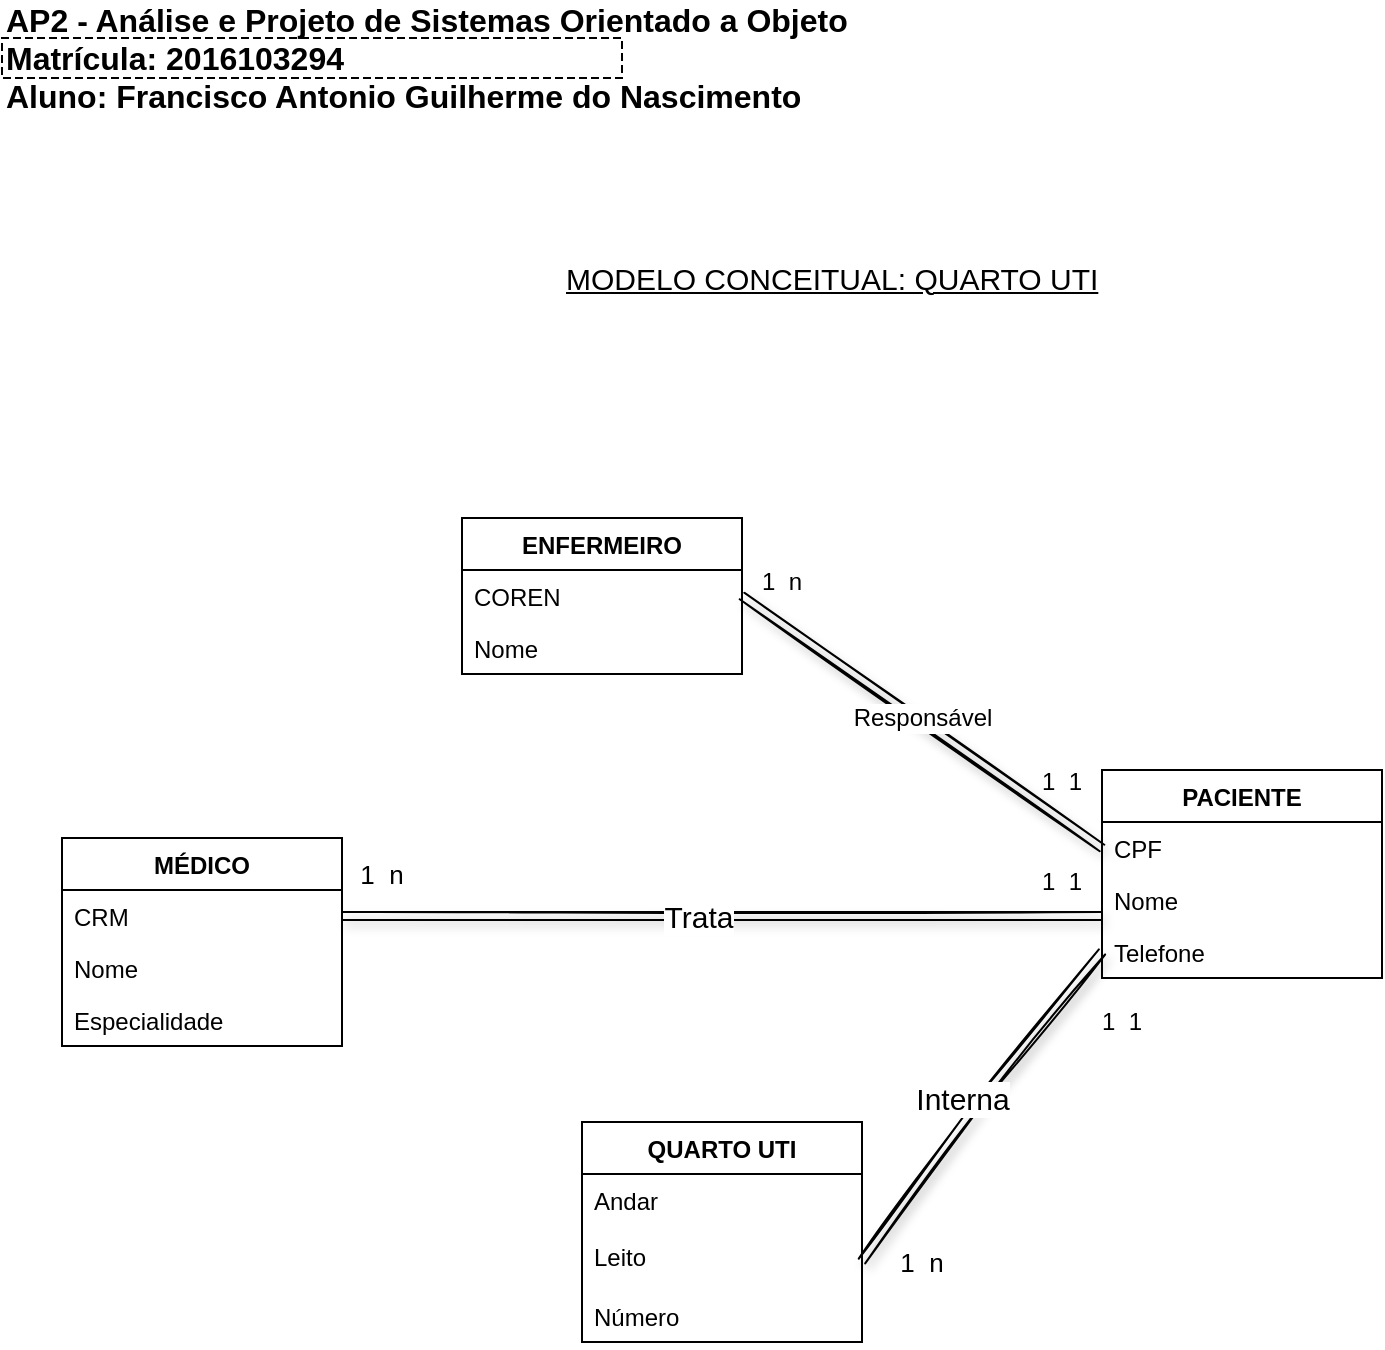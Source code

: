 <mxfile version="13.10.6" type="github" pages="7">
  <diagram id="AiVFg1ysWfB2jF8u1klc" name="Page-1">
    <mxGraphModel dx="868" dy="450" grid="1" gridSize="10" guides="1" tooltips="1" connect="1" arrows="1" fold="1" page="1" pageScale="1" pageWidth="827" pageHeight="1169" math="0" shadow="0">
      <root>
        <mxCell id="0" />
        <mxCell id="1" parent="0" />
        <mxCell id="MxUPo3ukdLpDliOIxOij-1" value="ENFERMEIRO" style="swimlane;fontStyle=1;childLayout=stackLayout;horizontal=1;startSize=26;fillColor=none;horizontalStack=0;resizeParent=1;resizeParentMax=0;resizeLast=0;collapsible=1;marginBottom=0;" parent="1" vertex="1">
          <mxGeometry x="250" y="280" width="140" height="78" as="geometry" />
        </mxCell>
        <mxCell id="MxUPo3ukdLpDliOIxOij-2" value="COREN" style="text;strokeColor=none;fillColor=none;align=left;verticalAlign=top;spacingLeft=4;spacingRight=4;overflow=hidden;rotatable=0;points=[[0,0.5],[1,0.5]];portConstraint=eastwest;" parent="MxUPo3ukdLpDliOIxOij-1" vertex="1">
          <mxGeometry y="26" width="140" height="26" as="geometry" />
        </mxCell>
        <mxCell id="MxUPo3ukdLpDliOIxOij-3" value="Nome" style="text;strokeColor=none;fillColor=none;align=left;verticalAlign=top;spacingLeft=4;spacingRight=4;overflow=hidden;rotatable=0;points=[[0,0.5],[1,0.5]];portConstraint=eastwest;" parent="MxUPo3ukdLpDliOIxOij-1" vertex="1">
          <mxGeometry y="52" width="140" height="26" as="geometry" />
        </mxCell>
        <mxCell id="MxUPo3ukdLpDliOIxOij-5" value="MÉDICO" style="swimlane;fontStyle=1;childLayout=stackLayout;horizontal=1;startSize=26;horizontalStack=0;resizeParent=1;resizeParentMax=0;resizeLast=0;collapsible=1;marginBottom=0;" parent="1" vertex="1">
          <mxGeometry x="50" y="440" width="140" height="104" as="geometry" />
        </mxCell>
        <mxCell id="MxUPo3ukdLpDliOIxOij-6" value="CRM" style="text;strokeColor=none;fillColor=none;align=left;verticalAlign=top;spacingLeft=4;spacingRight=4;overflow=hidden;rotatable=0;points=[[0,0.5],[1,0.5]];portConstraint=eastwest;" parent="MxUPo3ukdLpDliOIxOij-5" vertex="1">
          <mxGeometry y="26" width="140" height="26" as="geometry" />
        </mxCell>
        <mxCell id="MxUPo3ukdLpDliOIxOij-7" value="Nome" style="text;strokeColor=none;fillColor=none;align=left;verticalAlign=top;spacingLeft=4;spacingRight=4;overflow=hidden;rotatable=0;points=[[0,0.5],[1,0.5]];portConstraint=eastwest;" parent="MxUPo3ukdLpDliOIxOij-5" vertex="1">
          <mxGeometry y="52" width="140" height="26" as="geometry" />
        </mxCell>
        <mxCell id="MxUPo3ukdLpDliOIxOij-8" value="Especialidade" style="text;strokeColor=none;fillColor=none;align=left;verticalAlign=top;spacingLeft=4;spacingRight=4;overflow=hidden;rotatable=0;points=[[0,0.5],[1,0.5]];portConstraint=eastwest;" parent="MxUPo3ukdLpDliOIxOij-5" vertex="1">
          <mxGeometry y="78" width="140" height="26" as="geometry" />
        </mxCell>
        <mxCell id="MxUPo3ukdLpDliOIxOij-9" value="PACIENTE" style="swimlane;fontStyle=1;childLayout=stackLayout;horizontal=1;startSize=26;horizontalStack=0;resizeParent=1;resizeParentMax=0;resizeLast=0;collapsible=1;marginBottom=0;" parent="1" vertex="1">
          <mxGeometry x="570" y="406" width="140" height="104" as="geometry" />
        </mxCell>
        <mxCell id="MxUPo3ukdLpDliOIxOij-10" value="CPF" style="text;strokeColor=none;fillColor=none;align=left;verticalAlign=top;spacingLeft=4;spacingRight=4;overflow=hidden;rotatable=0;points=[[0,0.5],[1,0.5]];portConstraint=eastwest;" parent="MxUPo3ukdLpDliOIxOij-9" vertex="1">
          <mxGeometry y="26" width="140" height="26" as="geometry" />
        </mxCell>
        <mxCell id="MxUPo3ukdLpDliOIxOij-11" value="Nome" style="text;strokeColor=none;fillColor=none;align=left;verticalAlign=top;spacingLeft=4;spacingRight=4;overflow=hidden;rotatable=0;points=[[0,0.5],[1,0.5]];portConstraint=eastwest;" parent="MxUPo3ukdLpDliOIxOij-9" vertex="1">
          <mxGeometry y="52" width="140" height="26" as="geometry" />
        </mxCell>
        <mxCell id="MxUPo3ukdLpDliOIxOij-12" value="Telefone" style="text;strokeColor=none;fillColor=none;align=left;verticalAlign=top;spacingLeft=4;spacingRight=4;overflow=hidden;rotatable=0;points=[[0,0.5],[1,0.5]];portConstraint=eastwest;" parent="MxUPo3ukdLpDliOIxOij-9" vertex="1">
          <mxGeometry y="78" width="140" height="26" as="geometry" />
        </mxCell>
        <mxCell id="MxUPo3ukdLpDliOIxOij-13" value="QUARTO UTI" style="swimlane;fontStyle=1;childLayout=stackLayout;horizontal=1;startSize=26;horizontalStack=0;resizeParent=1;resizeParentMax=0;resizeLast=0;collapsible=1;marginBottom=0;" parent="1" vertex="1">
          <mxGeometry x="310" y="582" width="140" height="110" as="geometry" />
        </mxCell>
        <mxCell id="MxUPo3ukdLpDliOIxOij-15" value="Andar&#xa;&#xa;Leito" style="text;strokeColor=none;fillColor=none;align=left;verticalAlign=top;spacingLeft=4;spacingRight=4;overflow=hidden;rotatable=0;points=[[0,0.5],[1,0.5]];portConstraint=eastwest;" parent="MxUPo3ukdLpDliOIxOij-13" vertex="1">
          <mxGeometry y="26" width="140" height="58" as="geometry" />
        </mxCell>
        <mxCell id="MxUPo3ukdLpDliOIxOij-14" value="Número" style="text;strokeColor=none;fillColor=none;align=left;verticalAlign=top;spacingLeft=4;spacingRight=4;overflow=hidden;rotatable=0;points=[[0,0.5],[1,0.5]];portConstraint=eastwest;" parent="MxUPo3ukdLpDliOIxOij-13" vertex="1">
          <mxGeometry y="84" width="140" height="26" as="geometry" />
        </mxCell>
        <mxCell id="MxUPo3ukdLpDliOIxOij-21" style="shape=link;rounded=0;orthogonalLoop=1;jettySize=auto;html=1;exitX=1;exitY=0.5;exitDx=0;exitDy=0;entryX=0;entryY=0.5;entryDx=0;entryDy=0;strokeWidth=1;sketch=1;shadow=1;" parent="1" source="MxUPo3ukdLpDliOIxOij-2" target="MxUPo3ukdLpDliOIxOij-10" edge="1">
          <mxGeometry relative="1" as="geometry" />
        </mxCell>
        <mxCell id="MxUPo3ukdLpDliOIxOij-22" value="Responsável" style="edgeLabel;html=1;align=center;verticalAlign=middle;resizable=0;points=[];fontSize=12;" parent="MxUPo3ukdLpDliOIxOij-21" vertex="1" connectable="0">
          <mxGeometry x="0.571" y="1" relative="1" as="geometry">
            <mxPoint x="-52.3" y="-37.39" as="offset" />
          </mxGeometry>
        </mxCell>
        <mxCell id="MxUPo3ukdLpDliOIxOij-30" style="edgeStyle=none;shape=link;rounded=0;orthogonalLoop=1;jettySize=auto;html=1;exitX=1;exitY=0.5;exitDx=0;exitDy=0;strokeWidth=1;strokeColor=#000000;sketch=1;shadow=1;" parent="1" source="MxUPo3ukdLpDliOIxOij-6" edge="1">
          <mxGeometry relative="1" as="geometry">
            <mxPoint x="570" y="479" as="targetPoint" />
          </mxGeometry>
        </mxCell>
        <mxCell id="MxUPo3ukdLpDliOIxOij-31" value="Trata" style="edgeLabel;html=1;align=center;verticalAlign=middle;resizable=0;points=[];fontSize=15;" parent="MxUPo3ukdLpDliOIxOij-30" vertex="1" connectable="0">
          <mxGeometry x="-0.063" y="-4" relative="1" as="geometry">
            <mxPoint y="-4" as="offset" />
          </mxGeometry>
        </mxCell>
        <mxCell id="MxUPo3ukdLpDliOIxOij-32" style="edgeStyle=none;shape=link;rounded=0;orthogonalLoop=1;jettySize=auto;html=1;exitX=0;exitY=0.5;exitDx=0;exitDy=0;entryX=1;entryY=0.25;entryDx=0;entryDy=0;strokeWidth=1;fontSize=12;strokeColor=#000000;sketch=1;shadow=1;" parent="1" source="MxUPo3ukdLpDliOIxOij-12" edge="1">
          <mxGeometry relative="1" as="geometry">
            <Array as="points">
              <mxPoint x="510" y="570" />
            </Array>
            <mxPoint x="450" y="651.5" as="targetPoint" />
          </mxGeometry>
        </mxCell>
        <mxCell id="MxUPo3ukdLpDliOIxOij-34" value="Interna" style="edgeLabel;html=1;align=center;verticalAlign=middle;resizable=0;points=[];fontSize=15;" parent="1" vertex="1" connectable="0">
          <mxGeometry x="500" y="570" as="geometry" />
        </mxCell>
        <mxCell id="MxUPo3ukdLpDliOIxOij-35" value="MODELO CONCEITUAL: QUARTO UTI" style="edgeLabel;html=1;align=left;verticalAlign=middle;resizable=0;points=[];fontSize=15;fontStyle=4" parent="1" vertex="1" connectable="0">
          <mxGeometry x="300" y="160" as="geometry" />
        </mxCell>
        <mxCell id="PbW92dkkdYsMiQ78eNoE-1" value="&lt;b style=&quot;font-size: 16px;&quot;&gt;&lt;font style=&quot;font-size: 16px;&quot;&gt;AP2 - Análise e Projeto de Sistemas Orientado a Objeto &lt;br style=&quot;font-size: 16px;&quot;&gt;&lt;/font&gt;&lt;/b&gt;&lt;font style=&quot;font-size: 16px;&quot;&gt;&lt;b style=&quot;font-size: 16px;&quot;&gt;Matrícula: 2016103294&amp;nbsp;&lt;br style=&quot;font-size: 16px;&quot;&gt;Aluno: Francisco Antonio Guilherme do Nascimento&lt;/b&gt;&lt;/font&gt;" style="shape=partialRectangle;html=1;top=1;align=left;dashed=1;fontSize=16;" parent="1" vertex="1">
          <mxGeometry x="20" y="40" width="310" height="20" as="geometry" />
        </mxCell>
        <mxCell id="d-XiwkSfw6Sx-Wvr1PDm-1" value="" style="endArrow=none;html=1;shadow=1;opacity=0;" parent="1" edge="1">
          <mxGeometry width="50" height="50" relative="1" as="geometry">
            <mxPoint x="350" y="512" as="sourcePoint" />
            <mxPoint x="400" y="462" as="targetPoint" />
          </mxGeometry>
        </mxCell>
        <mxCell id="d-XiwkSfw6Sx-Wvr1PDm-2" value="" style="endArrow=none;html=1;shadow=1;opacity=0;" parent="1" edge="1">
          <mxGeometry width="50" height="50" relative="1" as="geometry">
            <mxPoint x="350" y="512" as="sourcePoint" />
            <mxPoint x="400" y="462" as="targetPoint" />
          </mxGeometry>
        </mxCell>
        <mxCell id="d-XiwkSfw6Sx-Wvr1PDm-3" value="" style="endArrow=none;html=1;shadow=1;opacity=0;" parent="1" edge="1">
          <mxGeometry width="50" height="50" relative="1" as="geometry">
            <mxPoint x="350" y="512" as="sourcePoint" />
            <mxPoint x="400" y="462" as="targetPoint" />
          </mxGeometry>
        </mxCell>
        <mxCell id="d-XiwkSfw6Sx-Wvr1PDm-4" value="" style="endArrow=none;html=1;shadow=1;opacity=0;" parent="1" edge="1">
          <mxGeometry width="50" height="50" relative="1" as="geometry">
            <mxPoint x="350" y="512" as="sourcePoint" />
            <mxPoint x="400" y="462" as="targetPoint" />
          </mxGeometry>
        </mxCell>
        <mxCell id="d-XiwkSfw6Sx-Wvr1PDm-5" value="" style="endArrow=none;html=1;shadow=1;opacity=0;" parent="1" edge="1">
          <mxGeometry width="50" height="50" relative="1" as="geometry">
            <mxPoint x="350" y="512" as="sourcePoint" />
            <mxPoint x="400" y="462" as="targetPoint" />
          </mxGeometry>
        </mxCell>
        <mxCell id="d-XiwkSfw6Sx-Wvr1PDm-8" value="" style="shape=link;html=1;shadow=1;strokeColor=#0A0A0A;opacity=0;" parent="1" edge="1">
          <mxGeometry width="100" relative="1" as="geometry">
            <mxPoint x="320" y="492" as="sourcePoint" />
            <mxPoint x="420" y="492" as="targetPoint" />
          </mxGeometry>
        </mxCell>
        <mxCell id="zwgYD9DKaLUvuEupgoe_-1" value="1&amp;nbsp; n" style="text;html=1;strokeColor=none;fillColor=none;align=center;verticalAlign=middle;whiteSpace=wrap;rounded=0;fontSize=13;" parent="1" vertex="1">
          <mxGeometry x="190" y="448" width="40" height="20" as="geometry" />
        </mxCell>
        <mxCell id="zwgYD9DKaLUvuEupgoe_-2" value="1&amp;nbsp; 1" style="text;html=1;strokeColor=none;fillColor=none;align=center;verticalAlign=middle;whiteSpace=wrap;rounded=0;" parent="1" vertex="1">
          <mxGeometry x="530" y="452" width="40" height="20" as="geometry" />
        </mxCell>
        <mxCell id="zwgYD9DKaLUvuEupgoe_-3" value="1&amp;nbsp; n" style="text;html=1;strokeColor=none;fillColor=none;align=center;verticalAlign=middle;whiteSpace=wrap;rounded=0;" parent="1" vertex="1">
          <mxGeometry x="390" y="302" width="40" height="20" as="geometry" />
        </mxCell>
        <mxCell id="zwgYD9DKaLUvuEupgoe_-4" value="1&amp;nbsp; 1" style="text;html=1;strokeColor=none;fillColor=none;align=center;verticalAlign=middle;whiteSpace=wrap;rounded=0;" parent="1" vertex="1">
          <mxGeometry x="530" y="402" width="40" height="20" as="geometry" />
        </mxCell>
        <mxCell id="zwgYD9DKaLUvuEupgoe_-5" value="1&amp;nbsp; 1" style="text;html=1;strokeColor=none;fillColor=none;align=center;verticalAlign=middle;whiteSpace=wrap;rounded=0;" parent="1" vertex="1">
          <mxGeometry x="560" y="522" width="40" height="20" as="geometry" />
        </mxCell>
        <mxCell id="zwgYD9DKaLUvuEupgoe_-6" value="1&amp;nbsp; n" style="text;html=1;strokeColor=none;fillColor=none;align=center;verticalAlign=middle;whiteSpace=wrap;rounded=0;fontSize=13;" parent="1" vertex="1">
          <mxGeometry x="460" y="642" width="40" height="20" as="geometry" />
        </mxCell>
      </root>
    </mxGraphModel>
  </diagram>
  <diagram id="5bnsnaNeRtGaSbweDTIP" name="Page-2">
    <mxGraphModel dx="868" dy="450" grid="1" gridSize="10" guides="1" tooltips="1" connect="1" arrows="1" fold="1" page="1" pageScale="1" pageWidth="827" pageHeight="1169" math="0" shadow="0">
      <root>
        <mxCell id="caV-d8_0YchQeiHyZHQP-0" />
        <mxCell id="caV-d8_0YchQeiHyZHQP-1" parent="caV-d8_0YchQeiHyZHQP-0" />
        <mxCell id="TNwt2qRVkTbvnSPUJIH6-4" value="DIAGRAMA DE SEQUÊNCIA: CADASTRAR PACIENTE" style="text;align=center;fontStyle=4;verticalAlign=middle;spacingLeft=3;spacingRight=3;strokeColor=none;rotatable=0;points=[[0,0.5],[1,0.5]];portConstraint=eastwest;fontSize=15;" parent="caV-d8_0YchQeiHyZHQP-1" vertex="1">
          <mxGeometry x="70" y="20" width="820" height="26" as="geometry" />
        </mxCell>
        <mxCell id="TNwt2qRVkTbvnSPUJIH6-9" value="&lt;div&gt;&lt;span&gt;ENFERMEIRO&lt;/span&gt;&lt;/div&gt;" style="shape=umlLifeline;participant=umlActor;perimeter=lifelinePerimeter;whiteSpace=wrap;html=1;container=1;collapsible=0;recursiveResize=0;verticalAlign=top;spacingTop=36;outlineConnect=0;fontSize=12;align=center;" parent="caV-d8_0YchQeiHyZHQP-1" vertex="1">
          <mxGeometry x="70" y="180" width="20" height="360" as="geometry" />
        </mxCell>
        <mxCell id="TNwt2qRVkTbvnSPUJIH6-10" value="" style="html=1;points=[];perimeter=orthogonalPerimeter;fontSize=12;align=center;fillColor=#dae8fc;strokeColor=#6c8ebf;" parent="TNwt2qRVkTbvnSPUJIH6-9" vertex="1">
          <mxGeometry x="5" y="60" width="10" height="240" as="geometry" />
        </mxCell>
        <mxCell id="TNwt2qRVkTbvnSPUJIH6-11" value="Cadastro de paciente" style="shape=umlLifeline;perimeter=lifelinePerimeter;whiteSpace=wrap;html=1;container=1;collapsible=0;recursiveResize=0;outlineConnect=0;fontSize=13;align=center;fillColor=#dae8fc;strokeColor=#6c8ebf;fontStyle=1" parent="caV-d8_0YchQeiHyZHQP-1" vertex="1">
          <mxGeometry x="270" y="160" width="100" height="360" as="geometry" />
        </mxCell>
        <mxCell id="TNwt2qRVkTbvnSPUJIH6-12" value="Componente de negócio" style="shape=umlLifeline;perimeter=lifelinePerimeter;whiteSpace=wrap;html=1;container=1;collapsible=0;recursiveResize=0;outlineConnect=0;fontSize=13;align=center;fillColor=#dae8fc;strokeColor=#6c8ebf;fontStyle=1" parent="caV-d8_0YchQeiHyZHQP-1" vertex="1">
          <mxGeometry x="590" y="180" width="100" height="360" as="geometry" />
        </mxCell>
        <mxCell id="TNwt2qRVkTbvnSPUJIH6-20" value="" style="html=1;points=[];perimeter=orthogonalPerimeter;fontSize=12;align=center;fillColor=#dae8fc;strokeColor=#6c8ebf;" parent="TNwt2qRVkTbvnSPUJIH6-12" vertex="1">
          <mxGeometry x="45" y="80" width="10" height="80" as="geometry" />
        </mxCell>
        <mxCell id="TNwt2qRVkTbvnSPUJIH6-33" value="" style="html=1;points=[];perimeter=orthogonalPerimeter;fontSize=12;align=center;fillColor=#dae8fc;strokeColor=#6c8ebf;" parent="TNwt2qRVkTbvnSPUJIH6-12" vertex="1">
          <mxGeometry x="45" y="200" width="10" height="80" as="geometry" />
        </mxCell>
        <mxCell id="TNwt2qRVkTbvnSPUJIH6-13" value="Banco de dados" style="shape=umlLifeline;perimeter=lifelinePerimeter;whiteSpace=wrap;html=1;container=1;collapsible=0;recursiveResize=0;outlineConnect=0;fontSize=13;align=center;fillColor=#dae8fc;strokeColor=#6c8ebf;fontStyle=1" parent="caV-d8_0YchQeiHyZHQP-1" vertex="1">
          <mxGeometry x="910" y="180" width="100" height="360" as="geometry" />
        </mxCell>
        <mxCell id="TNwt2qRVkTbvnSPUJIH6-27" value="" style="html=1;points=[];perimeter=orthogonalPerimeter;fontSize=12;align=center;fillColor=#dae8fc;strokeColor=#6c8ebf;" parent="TNwt2qRVkTbvnSPUJIH6-13" vertex="1">
          <mxGeometry x="45" y="90" width="10" height="60" as="geometry" />
        </mxCell>
        <mxCell id="Ic2hNNy2VulXKQ851wfX-0" value="" style="html=1;points=[];perimeter=orthogonalPerimeter;fontSize=12;align=center;fillColor=#dae8fc;strokeColor=#6c8ebf;" parent="TNwt2qRVkTbvnSPUJIH6-13" vertex="1">
          <mxGeometry x="45" y="210" width="10" height="60" as="geometry" />
        </mxCell>
        <mxCell id="TNwt2qRVkTbvnSPUJIH6-17" value="" style="html=1;points=[];perimeter=orthogonalPerimeter;fontSize=12;align=center;fillColor=#dae8fc;strokeColor=#6c8ebf;" parent="caV-d8_0YchQeiHyZHQP-1" vertex="1">
          <mxGeometry x="315" y="240" width="10" height="240" as="geometry" />
        </mxCell>
        <mxCell id="TNwt2qRVkTbvnSPUJIH6-18" value="Incluir dados cadastrais()" style="html=1;verticalAlign=bottom;endArrow=block;entryX=0;entryY=0;strokeColor=#000000;strokeWidth=1;fontSize=14;align=right;labelPosition=left;verticalLabelPosition=top;" parent="caV-d8_0YchQeiHyZHQP-1" target="TNwt2qRVkTbvnSPUJIH6-17" edge="1">
          <mxGeometry x="0.867" relative="1" as="geometry">
            <mxPoint x="90" y="240" as="sourcePoint" />
            <mxPoint as="offset" />
          </mxGeometry>
        </mxCell>
        <mxCell id="TNwt2qRVkTbvnSPUJIH6-19" value="" style="html=1;verticalAlign=bottom;endArrow=open;dashed=1;endSize=8;exitX=0;exitY=0.95;strokeColor=#000000;strokeWidth=1;fontSize=12;entryX=1;entryY=0.958;entryDx=0;entryDy=0;entryPerimeter=0;" parent="caV-d8_0YchQeiHyZHQP-1" source="TNwt2qRVkTbvnSPUJIH6-17" target="TNwt2qRVkTbvnSPUJIH6-10" edge="1">
          <mxGeometry relative="1" as="geometry">
            <mxPoint x="90" y="316" as="targetPoint" />
          </mxGeometry>
        </mxCell>
        <mxCell id="TNwt2qRVkTbvnSPUJIH6-21" value="Valida se paciente existe()" style="html=1;verticalAlign=bottom;endArrow=block;entryX=0;entryY=0;strokeColor=#000000;strokeWidth=1;fontSize=14;" parent="caV-d8_0YchQeiHyZHQP-1" target="TNwt2qRVkTbvnSPUJIH6-20" edge="1">
          <mxGeometry relative="1" as="geometry">
            <mxPoint x="325" y="260" as="sourcePoint" />
          </mxGeometry>
        </mxCell>
        <mxCell id="TNwt2qRVkTbvnSPUJIH6-22" value="" style="html=1;verticalAlign=bottom;endArrow=open;dashed=1;endSize=8;exitX=0;exitY=0.95;strokeColor=#000000;strokeWidth=1;fontSize=12;" parent="caV-d8_0YchQeiHyZHQP-1" source="TNwt2qRVkTbvnSPUJIH6-20" edge="1">
          <mxGeometry relative="1" as="geometry">
            <mxPoint x="325" y="336" as="targetPoint" />
          </mxGeometry>
        </mxCell>
        <mxCell id="TNwt2qRVkTbvnSPUJIH6-28" value="Checa se já existe no banco de dados()" style="html=1;verticalAlign=bottom;endArrow=block;entryX=0;entryY=0;strokeColor=#000000;strokeWidth=1;fontSize=14;" parent="caV-d8_0YchQeiHyZHQP-1" target="TNwt2qRVkTbvnSPUJIH6-27" edge="1">
          <mxGeometry relative="1" as="geometry">
            <mxPoint x="650" y="270" as="sourcePoint" />
          </mxGeometry>
        </mxCell>
        <mxCell id="TNwt2qRVkTbvnSPUJIH6-29" value="Paciente não existe()" style="html=1;verticalAlign=bottom;endArrow=open;dashed=1;endSize=8;exitX=0;exitY=0.95;strokeColor=#000000;strokeWidth=1;fontSize=14;" parent="caV-d8_0YchQeiHyZHQP-1" source="TNwt2qRVkTbvnSPUJIH6-27" target="TNwt2qRVkTbvnSPUJIH6-12" edge="1">
          <mxGeometry relative="1" as="geometry">
            <mxPoint x="650" y="346" as="targetPoint" />
          </mxGeometry>
        </mxCell>
        <mxCell id="TNwt2qRVkTbvnSPUJIH6-34" value="Grava dados do paciente()" style="html=1;verticalAlign=bottom;endArrow=block;entryX=0;entryY=0;strokeColor=#000000;strokeWidth=1;fontSize=14;" parent="caV-d8_0YchQeiHyZHQP-1" target="TNwt2qRVkTbvnSPUJIH6-33" edge="1">
          <mxGeometry relative="1" as="geometry">
            <mxPoint x="325" y="380" as="sourcePoint" />
          </mxGeometry>
        </mxCell>
        <mxCell id="TNwt2qRVkTbvnSPUJIH6-35" value="" style="html=1;verticalAlign=bottom;endArrow=open;dashed=1;endSize=8;exitX=0;exitY=0.95;strokeColor=#000000;strokeWidth=1;fontSize=12;" parent="caV-d8_0YchQeiHyZHQP-1" source="TNwt2qRVkTbvnSPUJIH6-33" edge="1">
          <mxGeometry relative="1" as="geometry">
            <mxPoint x="325" y="456" as="targetPoint" />
          </mxGeometry>
        </mxCell>
        <mxCell id="Ic2hNNy2VulXKQ851wfX-1" value="Insere dados do paciente no banco de dados()" style="html=1;verticalAlign=bottom;endArrow=block;entryX=0;entryY=0;strokeColor=#000000;strokeWidth=1;fontSize=14;" parent="caV-d8_0YchQeiHyZHQP-1" target="Ic2hNNy2VulXKQ851wfX-0" edge="1">
          <mxGeometry relative="1" as="geometry">
            <mxPoint x="640" y="390" as="sourcePoint" />
          </mxGeometry>
        </mxCell>
        <mxCell id="Ic2hNNy2VulXKQ851wfX-2" value="" style="html=1;verticalAlign=bottom;endArrow=open;dashed=1;endSize=8;strokeColor=#000000;strokeWidth=1;fontSize=12;entryX=1;entryY=0.888;entryDx=0;entryDy=0;entryPerimeter=0;" parent="caV-d8_0YchQeiHyZHQP-1" source="Ic2hNNy2VulXKQ851wfX-0" target="TNwt2qRVkTbvnSPUJIH6-33" edge="1">
          <mxGeometry relative="1" as="geometry">
            <mxPoint x="640" y="466" as="targetPoint" />
          </mxGeometry>
        </mxCell>
      </root>
    </mxGraphModel>
  </diagram>
  <diagram id="eQ-yxOWHwY8nf2eC7JtB" name="Page-4">
    <mxGraphModel dx="868" dy="450" grid="1" gridSize="10" guides="1" tooltips="1" connect="1" arrows="1" fold="1" page="1" pageScale="1" pageWidth="827" pageHeight="1169" math="0" shadow="0">
      <root>
        <mxCell id="l2IF_m2ReZjCbwmqap9I-0" />
        <mxCell id="l2IF_m2ReZjCbwmqap9I-1" parent="l2IF_m2ReZjCbwmqap9I-0" />
        <mxCell id="l2IF_m2ReZjCbwmqap9I-2" value="DIAGRAMA DE SEQUÊNCIA: AGENDAR MEDICAÇÂO" style="text;align=center;fontStyle=4;verticalAlign=middle;spacingLeft=3;spacingRight=3;strokeColor=none;rotatable=0;points=[[0,0.5],[1,0.5]];portConstraint=eastwest;fontSize=15;" parent="l2IF_m2ReZjCbwmqap9I-1" vertex="1">
          <mxGeometry x="190" y="34" width="820" height="26" as="geometry" />
        </mxCell>
        <mxCell id="l2IF_m2ReZjCbwmqap9I-3" value="&lt;div&gt;&lt;span&gt;ENFERMEIRO&lt;/span&gt;&lt;/div&gt;" style="shape=umlLifeline;participant=umlActor;perimeter=lifelinePerimeter;whiteSpace=wrap;html=1;container=1;collapsible=0;recursiveResize=0;verticalAlign=top;spacingTop=36;outlineConnect=0;fontSize=12;align=center;" parent="l2IF_m2ReZjCbwmqap9I-1" vertex="1">
          <mxGeometry x="90" y="225" width="20" height="360" as="geometry" />
        </mxCell>
        <mxCell id="l2IF_m2ReZjCbwmqap9I-4" value="" style="html=1;points=[];perimeter=orthogonalPerimeter;fontSize=12;align=center;fillColor=#dae8fc;strokeColor=#6c8ebf;" parent="l2IF_m2ReZjCbwmqap9I-3" vertex="1">
          <mxGeometry x="5" y="60" width="10" height="240" as="geometry" />
        </mxCell>
        <mxCell id="l2IF_m2ReZjCbwmqap9I-5" value="Agendamento medicação" style="shape=umlLifeline;perimeter=lifelinePerimeter;whiteSpace=wrap;html=1;container=1;collapsible=0;recursiveResize=0;outlineConnect=0;fontSize=13;align=center;fillColor=#dae8fc;strokeColor=#6c8ebf;fontStyle=1" parent="l2IF_m2ReZjCbwmqap9I-1" vertex="1">
          <mxGeometry x="290" y="205" width="100" height="360" as="geometry" />
        </mxCell>
        <mxCell id="l2IF_m2ReZjCbwmqap9I-6" value="Solicitação de reserva" style="shape=umlLifeline;perimeter=lifelinePerimeter;whiteSpace=wrap;html=1;container=1;collapsible=0;recursiveResize=0;outlineConnect=0;fontSize=13;align=center;fillColor=#dae8fc;strokeColor=#6c8ebf;fontStyle=1" parent="l2IF_m2ReZjCbwmqap9I-1" vertex="1">
          <mxGeometry x="610" y="225" width="100" height="360" as="geometry" />
        </mxCell>
        <mxCell id="l2IF_m2ReZjCbwmqap9I-7" value="" style="html=1;points=[];perimeter=orthogonalPerimeter;fontSize=12;align=center;fillColor=#dae8fc;strokeColor=#6c8ebf;" parent="l2IF_m2ReZjCbwmqap9I-6" vertex="1">
          <mxGeometry x="45" y="80" width="10" height="80" as="geometry" />
        </mxCell>
        <mxCell id="l2IF_m2ReZjCbwmqap9I-8" value="" style="html=1;points=[];perimeter=orthogonalPerimeter;fontSize=12;align=center;fillColor=#dae8fc;strokeColor=#6c8ebf;" parent="l2IF_m2ReZjCbwmqap9I-6" vertex="1">
          <mxGeometry x="45" y="200" width="10" height="80" as="geometry" />
        </mxCell>
        <mxCell id="l2IF_m2ReZjCbwmqap9I-9" value="Estoque farmácia" style="shape=umlLifeline;perimeter=lifelinePerimeter;whiteSpace=wrap;html=1;container=1;collapsible=0;recursiveResize=0;outlineConnect=0;fontSize=13;align=center;fillColor=#dae8fc;strokeColor=#6c8ebf;fontStyle=1" parent="l2IF_m2ReZjCbwmqap9I-1" vertex="1">
          <mxGeometry x="940" y="225" width="100" height="360" as="geometry" />
        </mxCell>
        <mxCell id="l2IF_m2ReZjCbwmqap9I-10" value="" style="html=1;points=[];perimeter=orthogonalPerimeter;fontSize=12;align=center;fillColor=#dae8fc;strokeColor=#6c8ebf;" parent="l2IF_m2ReZjCbwmqap9I-9" vertex="1">
          <mxGeometry x="45" y="80" width="10" height="70" as="geometry" />
        </mxCell>
        <mxCell id="l2IF_m2ReZjCbwmqap9I-11" value="" style="html=1;points=[];perimeter=orthogonalPerimeter;fontSize=12;align=center;fillColor=#dae8fc;strokeColor=#6c8ebf;" parent="l2IF_m2ReZjCbwmqap9I-9" vertex="1">
          <mxGeometry x="45" y="200" width="10" height="70" as="geometry" />
        </mxCell>
        <mxCell id="l2IF_m2ReZjCbwmqap9I-12" value="" style="html=1;points=[];perimeter=orthogonalPerimeter;fontSize=12;align=center;fillColor=#dae8fc;strokeColor=#6c8ebf;" parent="l2IF_m2ReZjCbwmqap9I-1" vertex="1">
          <mxGeometry x="335" y="285" width="10" height="240" as="geometry" />
        </mxCell>
        <mxCell id="l2IF_m2ReZjCbwmqap9I-13" value="Incluir dados medicamento()" style="html=1;verticalAlign=bottom;endArrow=block;entryX=0;entryY=0;strokeColor=#000000;strokeWidth=1;fontSize=14;" parent="l2IF_m2ReZjCbwmqap9I-1" target="l2IF_m2ReZjCbwmqap9I-12" edge="1">
          <mxGeometry x="0.156" relative="1" as="geometry">
            <mxPoint x="110" y="285" as="sourcePoint" />
            <mxPoint as="offset" />
          </mxGeometry>
        </mxCell>
        <mxCell id="l2IF_m2ReZjCbwmqap9I-14" value="" style="html=1;verticalAlign=bottom;endArrow=open;dashed=1;endSize=8;exitX=0;exitY=0.95;strokeColor=#000000;strokeWidth=1;fontSize=12;entryX=1;entryY=0.958;entryDx=0;entryDy=0;entryPerimeter=0;" parent="l2IF_m2ReZjCbwmqap9I-1" source="l2IF_m2ReZjCbwmqap9I-12" target="l2IF_m2ReZjCbwmqap9I-4" edge="1">
          <mxGeometry relative="1" as="geometry">
            <mxPoint x="110" y="361" as="targetPoint" />
          </mxGeometry>
        </mxCell>
        <mxCell id="l2IF_m2ReZjCbwmqap9I-15" value="Valida se medicação disponivel()" style="html=1;verticalAlign=bottom;endArrow=block;entryX=0;entryY=0;strokeColor=#000000;strokeWidth=1;fontSize=14;" parent="l2IF_m2ReZjCbwmqap9I-1" target="l2IF_m2ReZjCbwmqap9I-7" edge="1">
          <mxGeometry relative="1" as="geometry">
            <mxPoint x="345" y="305" as="sourcePoint" />
          </mxGeometry>
        </mxCell>
        <mxCell id="l2IF_m2ReZjCbwmqap9I-16" value="" style="html=1;verticalAlign=bottom;endArrow=open;dashed=1;endSize=8;exitX=0;exitY=0.95;strokeColor=#000000;strokeWidth=1;fontSize=12;" parent="l2IF_m2ReZjCbwmqap9I-1" source="l2IF_m2ReZjCbwmqap9I-7" edge="1">
          <mxGeometry relative="1" as="geometry">
            <mxPoint x="345" y="381" as="targetPoint" />
          </mxGeometry>
        </mxCell>
        <mxCell id="l2IF_m2ReZjCbwmqap9I-17" value="Checa se medicação existe no estoque()" style="html=1;verticalAlign=bottom;endArrow=block;entryX=0;entryY=0;strokeColor=#000000;strokeWidth=1;fontSize=14;" parent="l2IF_m2ReZjCbwmqap9I-1" edge="1">
          <mxGeometry relative="1" as="geometry">
            <mxPoint x="670" y="314" as="sourcePoint" />
            <mxPoint x="985" y="314" as="targetPoint" />
          </mxGeometry>
        </mxCell>
        <mxCell id="l2IF_m2ReZjCbwmqap9I-18" value="Medicação não disponível()" style="html=1;verticalAlign=bottom;endArrow=open;dashed=1;endSize=8;strokeColor=#000000;strokeWidth=1;fontSize=14;" parent="l2IF_m2ReZjCbwmqap9I-1" edge="1">
          <mxGeometry relative="1" as="geometry">
            <mxPoint x="665" y="373" as="targetPoint" />
            <mxPoint x="980" y="373" as="sourcePoint" />
          </mxGeometry>
        </mxCell>
        <mxCell id="l2IF_m2ReZjCbwmqap9I-19" value="Solicita reposição da medicação()" style="html=1;verticalAlign=bottom;endArrow=block;entryX=0;entryY=0;strokeColor=#000000;strokeWidth=1;fontSize=14;" parent="l2IF_m2ReZjCbwmqap9I-1" target="l2IF_m2ReZjCbwmqap9I-8" edge="1">
          <mxGeometry relative="1" as="geometry">
            <mxPoint x="345" y="425" as="sourcePoint" />
          </mxGeometry>
        </mxCell>
        <mxCell id="l2IF_m2ReZjCbwmqap9I-20" value="" style="html=1;verticalAlign=bottom;endArrow=open;dashed=1;endSize=8;exitX=0;exitY=0.95;strokeColor=#000000;strokeWidth=1;fontSize=12;" parent="l2IF_m2ReZjCbwmqap9I-1" source="l2IF_m2ReZjCbwmqap9I-8" edge="1">
          <mxGeometry relative="1" as="geometry">
            <mxPoint x="345" y="501" as="targetPoint" />
          </mxGeometry>
        </mxCell>
        <mxCell id="l2IF_m2ReZjCbwmqap9I-21" value="Insere agendamento da medicação" style="html=1;verticalAlign=bottom;endArrow=block;entryX=0;entryY=0;strokeColor=#000000;strokeWidth=1;fontSize=14;" parent="l2IF_m2ReZjCbwmqap9I-1" edge="1">
          <mxGeometry relative="1" as="geometry">
            <mxPoint x="660" y="433" as="sourcePoint" />
            <mxPoint x="985" y="433" as="targetPoint" />
          </mxGeometry>
        </mxCell>
        <mxCell id="l2IF_m2ReZjCbwmqap9I-22" value="" style="html=1;verticalAlign=bottom;endArrow=open;dashed=1;endSize=8;strokeColor=#000000;strokeWidth=1;fontSize=12;entryX=1;entryY=0.888;entryDx=0;entryDy=0;entryPerimeter=0;" parent="l2IF_m2ReZjCbwmqap9I-1" edge="1">
          <mxGeometry relative="1" as="geometry">
            <mxPoint x="665" y="489.04" as="targetPoint" />
            <mxPoint x="975" y="488" as="sourcePoint" />
          </mxGeometry>
        </mxCell>
      </root>
    </mxGraphModel>
  </diagram>
  <diagram id="WZjQ4D9CtdMFKgMpC_RG" name="Page-3">
    <mxGraphModel dx="868" dy="450" grid="1" gridSize="10" guides="1" tooltips="1" connect="1" arrows="1" fold="1" page="1" pageScale="1" pageWidth="827" pageHeight="1169" math="0" shadow="0">
      <root>
        <mxCell id="2pkQNexUgDLmCOCCGRxP-0" />
        <mxCell id="2pkQNexUgDLmCOCCGRxP-1" parent="2pkQNexUgDLmCOCCGRxP-0" />
        <mxCell id="2pkQNexUgDLmCOCCGRxP-23" value="DIAGRAMA DE SEQUÊNCIA: INERNAR PACIENTE EM QUARTO UTI" style="text;align=center;fontStyle=4;verticalAlign=middle;spacingLeft=3;spacingRight=3;strokeColor=none;rotatable=0;points=[[0,0.5],[1,0.5]];portConstraint=eastwest;fontSize=15;" parent="2pkQNexUgDLmCOCCGRxP-1" vertex="1">
          <mxGeometry x="140" y="30" width="820" height="26" as="geometry" />
        </mxCell>
        <mxCell id="2pkQNexUgDLmCOCCGRxP-24" value="&lt;div&gt;&lt;span&gt;MÉDICO&lt;/span&gt;&lt;/div&gt;" style="shape=umlLifeline;participant=umlActor;perimeter=lifelinePerimeter;whiteSpace=wrap;html=1;container=1;collapsible=0;recursiveResize=0;verticalAlign=top;spacingTop=36;outlineConnect=0;fontSize=12;align=center;" parent="2pkQNexUgDLmCOCCGRxP-1" vertex="1">
          <mxGeometry x="90" y="180" width="20" height="360" as="geometry" />
        </mxCell>
        <mxCell id="2pkQNexUgDLmCOCCGRxP-25" value="" style="html=1;points=[];perimeter=orthogonalPerimeter;fontSize=12;align=center;fillColor=#dae8fc;strokeColor=#6c8ebf;" parent="2pkQNexUgDLmCOCCGRxP-24" vertex="1">
          <mxGeometry x="5" y="60" width="10" height="240" as="geometry" />
        </mxCell>
        <mxCell id="2pkQNexUgDLmCOCCGRxP-26" value="Internaçao UTI" style="shape=umlLifeline;perimeter=lifelinePerimeter;whiteSpace=wrap;html=1;container=1;collapsible=0;recursiveResize=0;outlineConnect=0;fontSize=13;align=center;fontStyle=1;fillColor=#dae8fc;strokeColor=#6c8ebf;" parent="2pkQNexUgDLmCOCCGRxP-1" vertex="1">
          <mxGeometry x="290" y="160" width="100" height="360" as="geometry" />
        </mxCell>
        <mxCell id="2pkQNexUgDLmCOCCGRxP-27" value="Componente de negócio" style="shape=umlLifeline;perimeter=lifelinePerimeter;whiteSpace=wrap;html=1;container=1;collapsible=0;recursiveResize=0;outlineConnect=0;fontSize=13;align=center;fontStyle=1;fillColor=#dae8fc;strokeColor=#6c8ebf;" parent="2pkQNexUgDLmCOCCGRxP-1" vertex="1">
          <mxGeometry x="610" y="180" width="100" height="360" as="geometry" />
        </mxCell>
        <mxCell id="2pkQNexUgDLmCOCCGRxP-28" value="" style="html=1;points=[];perimeter=orthogonalPerimeter;fontSize=12;align=center;fillColor=#dae8fc;strokeColor=#6c8ebf;" parent="2pkQNexUgDLmCOCCGRxP-27" vertex="1">
          <mxGeometry x="45" y="80" width="10" height="80" as="geometry" />
        </mxCell>
        <mxCell id="2pkQNexUgDLmCOCCGRxP-29" value="" style="html=1;points=[];perimeter=orthogonalPerimeter;fontSize=12;align=center;fillColor=#dae8fc;strokeColor=#6c8ebf;" parent="2pkQNexUgDLmCOCCGRxP-27" vertex="1">
          <mxGeometry x="45" y="200" width="10" height="80" as="geometry" />
        </mxCell>
        <mxCell id="2pkQNexUgDLmCOCCGRxP-30" value="Sistema de quartos" style="shape=umlLifeline;perimeter=lifelinePerimeter;whiteSpace=wrap;html=1;container=1;collapsible=0;recursiveResize=0;outlineConnect=0;fontSize=13;align=center;fontStyle=1;fillColor=#dae8fc;strokeColor=#6c8ebf;" parent="2pkQNexUgDLmCOCCGRxP-1" vertex="1">
          <mxGeometry x="930" y="180" width="100" height="360" as="geometry" />
        </mxCell>
        <mxCell id="2pkQNexUgDLmCOCCGRxP-31" value="" style="html=1;points=[];perimeter=orthogonalPerimeter;fontSize=12;align=center;fillColor=#dae8fc;strokeColor=#6c8ebf;" parent="2pkQNexUgDLmCOCCGRxP-30" vertex="1">
          <mxGeometry x="45" y="90" width="10" height="60" as="geometry" />
        </mxCell>
        <mxCell id="2pkQNexUgDLmCOCCGRxP-32" value="" style="html=1;points=[];perimeter=orthogonalPerimeter;fontSize=12;align=center;fillColor=#dae8fc;strokeColor=#6c8ebf;" parent="2pkQNexUgDLmCOCCGRxP-30" vertex="1">
          <mxGeometry x="45" y="210" width="10" height="60" as="geometry" />
        </mxCell>
        <mxCell id="2pkQNexUgDLmCOCCGRxP-33" value="" style="html=1;points=[];perimeter=orthogonalPerimeter;fontSize=12;align=center;fillColor=#dae8fc;strokeColor=#6c8ebf;" parent="2pkQNexUgDLmCOCCGRxP-1" vertex="1">
          <mxGeometry x="335" y="240" width="10" height="240" as="geometry" />
        </mxCell>
        <mxCell id="2pkQNexUgDLmCOCCGRxP-34" value="Incluir dados do paciente()" style="html=1;verticalAlign=bottom;endArrow=block;entryX=0;entryY=0;strokeColor=#000000;strokeWidth=1;fontSize=14;align=left;" parent="2pkQNexUgDLmCOCCGRxP-1" target="2pkQNexUgDLmCOCCGRxP-33" edge="1">
          <mxGeometry x="-0.733" relative="1" as="geometry">
            <mxPoint x="110" y="240" as="sourcePoint" />
            <mxPoint as="offset" />
          </mxGeometry>
        </mxCell>
        <mxCell id="2pkQNexUgDLmCOCCGRxP-35" value="" style="html=1;verticalAlign=bottom;endArrow=open;dashed=1;endSize=8;exitX=0;exitY=0.95;strokeColor=#000000;strokeWidth=1;fontSize=12;entryX=1;entryY=0.958;entryDx=0;entryDy=0;entryPerimeter=0;" parent="2pkQNexUgDLmCOCCGRxP-1" source="2pkQNexUgDLmCOCCGRxP-33" target="2pkQNexUgDLmCOCCGRxP-25" edge="1">
          <mxGeometry relative="1" as="geometry">
            <mxPoint x="110" y="316" as="targetPoint" />
          </mxGeometry>
        </mxCell>
        <mxCell id="2pkQNexUgDLmCOCCGRxP-36" value="Valida existe quarto UTI disponivel()" style="html=1;verticalAlign=bottom;endArrow=block;entryX=0;entryY=0;strokeColor=#000000;strokeWidth=1;fontSize=14;" parent="2pkQNexUgDLmCOCCGRxP-1" target="2pkQNexUgDLmCOCCGRxP-28" edge="1">
          <mxGeometry relative="1" as="geometry">
            <mxPoint x="345" y="260" as="sourcePoint" />
          </mxGeometry>
        </mxCell>
        <mxCell id="2pkQNexUgDLmCOCCGRxP-37" value="" style="html=1;verticalAlign=bottom;endArrow=open;dashed=1;endSize=8;exitX=0;exitY=0.95;strokeColor=#000000;strokeWidth=1;fontSize=12;" parent="2pkQNexUgDLmCOCCGRxP-1" source="2pkQNexUgDLmCOCCGRxP-28" edge="1">
          <mxGeometry relative="1" as="geometry">
            <mxPoint x="345" y="336" as="targetPoint" />
          </mxGeometry>
        </mxCell>
        <mxCell id="2pkQNexUgDLmCOCCGRxP-38" value="Checa se UTI disponível para internação()" style="html=1;verticalAlign=bottom;endArrow=block;entryX=0;entryY=0;strokeColor=#000000;strokeWidth=1;fontSize=14;" parent="2pkQNexUgDLmCOCCGRxP-1" target="2pkQNexUgDLmCOCCGRxP-31" edge="1">
          <mxGeometry relative="1" as="geometry">
            <mxPoint x="670" y="270" as="sourcePoint" />
          </mxGeometry>
        </mxCell>
        <mxCell id="2pkQNexUgDLmCOCCGRxP-39" value="UTI não disponível()" style="html=1;verticalAlign=bottom;endArrow=open;dashed=1;endSize=8;exitX=0;exitY=0.95;strokeColor=#000000;strokeWidth=1;fontSize=14;" parent="2pkQNexUgDLmCOCCGRxP-1" edge="1">
          <mxGeometry relative="1" as="geometry">
            <mxPoint x="666" y="327" as="targetPoint" />
            <mxPoint x="971" y="327" as="sourcePoint" />
          </mxGeometry>
        </mxCell>
        <mxCell id="2pkQNexUgDLmCOCCGRxP-40" value="Solicita internação do paciente em outra unidade()" style="html=1;verticalAlign=bottom;endArrow=block;entryX=0;entryY=0;strokeColor=#000000;strokeWidth=1;fontSize=13;" parent="2pkQNexUgDLmCOCCGRxP-1" target="2pkQNexUgDLmCOCCGRxP-29" edge="1">
          <mxGeometry relative="1" as="geometry">
            <mxPoint x="345" y="380" as="sourcePoint" />
          </mxGeometry>
        </mxCell>
        <mxCell id="2pkQNexUgDLmCOCCGRxP-41" value="" style="html=1;verticalAlign=bottom;endArrow=open;dashed=1;endSize=8;exitX=0;exitY=0.95;strokeColor=#000000;strokeWidth=1;fontSize=12;" parent="2pkQNexUgDLmCOCCGRxP-1" source="2pkQNexUgDLmCOCCGRxP-29" edge="1">
          <mxGeometry relative="1" as="geometry">
            <mxPoint x="345" y="456" as="targetPoint" />
          </mxGeometry>
        </mxCell>
        <mxCell id="2pkQNexUgDLmCOCCGRxP-42" value="Paciente internado()" style="html=1;verticalAlign=bottom;endArrow=block;entryX=0;entryY=0;strokeColor=#000000;strokeWidth=1;fontSize=14;" parent="2pkQNexUgDLmCOCCGRxP-1" edge="1">
          <mxGeometry relative="1" as="geometry">
            <mxPoint x="668" y="392" as="sourcePoint" />
            <mxPoint x="973" y="392" as="targetPoint" />
          </mxGeometry>
        </mxCell>
        <mxCell id="2pkQNexUgDLmCOCCGRxP-43" value="" style="html=1;verticalAlign=bottom;endArrow=open;dashed=1;endSize=8;strokeColor=#000000;strokeWidth=1;fontSize=12;entryX=1;entryY=0.888;entryDx=0;entryDy=0;entryPerimeter=0;" parent="2pkQNexUgDLmCOCCGRxP-1" source="2pkQNexUgDLmCOCCGRxP-32" target="2pkQNexUgDLmCOCCGRxP-29" edge="1">
          <mxGeometry relative="1" as="geometry">
            <mxPoint x="660" y="466" as="targetPoint" />
          </mxGeometry>
        </mxCell>
      </root>
    </mxGraphModel>
  </diagram>
  <diagram id="5E520rgOxWTw4wXhYuzn" name="Page-5">
    <mxGraphModel dx="868" dy="450" grid="1" gridSize="10" guides="1" tooltips="1" connect="1" arrows="1" fold="1" page="1" pageScale="1" pageWidth="827" pageHeight="1169" math="0" shadow="0">
      <root>
        <mxCell id="W6IbWmLAx6LdykrJJUCI-0" />
        <mxCell id="W6IbWmLAx6LdykrJJUCI-1" parent="W6IbWmLAx6LdykrJJUCI-0" />
        <mxCell id="W6IbWmLAx6LdykrJJUCI-4" value="&lt;font style=&quot;font-size: 16px&quot;&gt;iniciarCadastro&lt;/font&gt;&lt;br style=&quot;font-size: 15px&quot;&gt;&lt;b style=&quot;font-size: 15px&quot;&gt;OPERAÇAO:&lt;/b&gt; iniciarCadastro()&lt;br style=&quot;font-size: 15px&quot;&gt;&lt;b style=&quot;font-size: 15px&quot;&gt;REFERÊNCIAS CRUZADAS:&lt;/b&gt; Caso de uso: buscarPaciente.&lt;br style=&quot;font-size: 15px&quot;&gt;&lt;b style=&quot;font-size: 15px&quot;&gt;PRE-CONDICOES:&lt;/b&gt; Enfermeiro estar logado no sistema.&lt;br style=&quot;font-size: 15px&quot;&gt;&lt;b style=&quot;font-size: 15px&quot;&gt;POS-CONDICAO:&lt;/b&gt; Paciente cadastrado e gerado um ID." style="text;whiteSpace=wrap;html=1;fontSize=15;fontFamily=Helvetica;" parent="W6IbWmLAx6LdykrJJUCI-1" vertex="1">
          <mxGeometry x="40" y="150" width="550" height="60" as="geometry" />
        </mxCell>
        <mxCell id="W6IbWmLAx6LdykrJJUCI-5" value="&lt;font&gt;&lt;font style=&quot;font-size: 16px&quot;&gt;iniciarInternaçao&lt;/font&gt;&lt;br style=&quot;font-size: 15px&quot;&gt;&lt;/font&gt;&lt;b style=&quot;font-size: 15px&quot;&gt;OPERAÇAO:&lt;/b&gt; iniciarInternação()&lt;br style=&quot;font-size: 15px&quot;&gt;&lt;b style=&quot;font-size: 15px&quot;&gt;REFERENCIAS CRUZADAS&lt;/b&gt;: Caso de uso: buscarPaciente.&lt;br style=&quot;font-size: 15px&quot;&gt;&lt;b style=&quot;font-size: 15px&quot;&gt;PRE-CONDICOES:&lt;/b&gt; Quarto de UTI disponivel.&lt;br style=&quot;font-size: 15px&quot;&gt;&lt;b style=&quot;font-size: 15px&quot;&gt;POS-CONDICAO:&lt;/b&gt; Paciente internado na UTI." style="text;whiteSpace=wrap;html=1;fontSize=15;fontFamily=Helvetica;" parent="W6IbWmLAx6LdykrJJUCI-1" vertex="1">
          <mxGeometry x="40" y="270" width="550" height="60" as="geometry" />
        </mxCell>
        <mxCell id="W6IbWmLAx6LdykrJJUCI-6" value="&lt;font&gt;&lt;font style=&quot;font-size: 16px&quot;&gt;iniciarAgendamento&lt;/font&gt;&lt;br style=&quot;font-size: 15px&quot;&gt;&lt;/font&gt;&lt;b style=&quot;font-size: 15px&quot;&gt;OPERAÇAO:&lt;/b&gt; iniciarAngendamento()&lt;br style=&quot;font-size: 15px&quot;&gt;&lt;b style=&quot;font-size: 15px&quot;&gt;REFERÊNCIAS CRUZADAS: &lt;/b&gt;Caso de uso: buscarPaciente.&lt;br style=&quot;font-size: 15px&quot;&gt;&lt;b style=&quot;font-size: 15px&quot;&gt;PRE-CONDICOES:&lt;/b&gt; Disponibilidade da medicação.&lt;br style=&quot;font-size: 15px&quot;&gt;&lt;b style=&quot;font-size: 15px&quot;&gt;POS-CONDICAO:&lt;/b&gt; Agendamento da medicação realizado com sucesso." style="text;whiteSpace=wrap;html=1;fontSize=15;fontFamily=Helvetica;" parent="W6IbWmLAx6LdykrJJUCI-1" vertex="1">
          <mxGeometry x="40" y="390" width="550" height="60" as="geometry" />
        </mxCell>
        <mxCell id="HDrjDe_nk9GOGp2OSMpP-0" value="CONTRATOS DE OPERAÇÂO" style="text;align=center;fontStyle=4;verticalAlign=middle;spacingLeft=3;spacingRight=3;strokeColor=none;rotatable=0;points=[[0,0.5],[1,0.5]];portConstraint=eastwest;fontSize=16;" parent="W6IbWmLAx6LdykrJJUCI-1" vertex="1">
          <mxGeometry x="40" y="30" width="820" height="26" as="geometry" />
        </mxCell>
      </root>
    </mxGraphModel>
  </diagram>
  <diagram name="Page-6" id="G_lVYu36QUxl5y1gavs1">
    <mxGraphModel dx="868" dy="450" grid="1" gridSize="10" guides="1" tooltips="1" connect="1" arrows="1" fold="1" page="1" pageScale="1" pageWidth="827" pageHeight="1169" math="0" shadow="0">
      <root>
        <mxCell id="aLqVgWJ-KKWrv6sTU4Hr-0" />
        <mxCell id="aLqVgWJ-KKWrv6sTU4Hr-1" parent="aLqVgWJ-KKWrv6sTU4Hr-0" />
        <mxCell id="aLqVgWJ-KKWrv6sTU4Hr-6" value="ESTOQUE" style="swimlane;fontStyle=1;align=center;verticalAlign=top;childLayout=stackLayout;horizontal=1;startSize=26;horizontalStack=0;resizeParent=1;resizeParentMax=0;resizeLast=0;collapsible=1;marginBottom=0;" parent="aLqVgWJ-KKWrv6sTU4Hr-1" vertex="1">
          <mxGeometry x="57" y="140" width="170" height="150" as="geometry" />
        </mxCell>
        <mxCell id="aLqVgWJ-KKWrv6sTU4Hr-7" value="- medicamento: string&#xa;- qtdMedicamento: int" style="text;strokeColor=none;fillColor=none;align=left;verticalAlign=top;spacingLeft=4;spacingRight=4;overflow=hidden;rotatable=0;points=[[0,0.5],[1,0.5]];portConstraint=eastwest;" parent="aLqVgWJ-KKWrv6sTU4Hr-6" vertex="1">
          <mxGeometry y="26" width="170" height="44" as="geometry" />
        </mxCell>
        <mxCell id="aLqVgWJ-KKWrv6sTU4Hr-8" value="" style="line;strokeWidth=1;fillColor=none;align=left;verticalAlign=middle;spacingTop=-1;spacingLeft=3;spacingRight=3;rotatable=0;labelPosition=right;points=[];portConstraint=eastwest;" parent="aLqVgWJ-KKWrv6sTU4Hr-6" vertex="1">
          <mxGeometry y="70" width="170" height="8" as="geometry" />
        </mxCell>
        <mxCell id="aLqVgWJ-KKWrv6sTU4Hr-9" value="+ getMedicamento()&#xa;+ setMedicamento(med): void&#xa;+ getQtdMedicam()&#xa;+ setQtdMedicam(qtd): void" style="text;strokeColor=none;fillColor=none;align=left;verticalAlign=top;spacingLeft=4;spacingRight=4;overflow=hidden;rotatable=0;points=[[0,0.5],[1,0.5]];portConstraint=eastwest;" parent="aLqVgWJ-KKWrv6sTU4Hr-6" vertex="1">
          <mxGeometry y="78" width="170" height="72" as="geometry" />
        </mxCell>
        <mxCell id="aLqVgWJ-KKWrv6sTU4Hr-10" value="FUNCIONARIO" style="swimlane;fontStyle=1;align=center;verticalAlign=top;childLayout=stackLayout;horizontal=1;startSize=26;horizontalStack=0;resizeParent=1;resizeParentMax=0;resizeLast=0;collapsible=1;marginBottom=0;" parent="aLqVgWJ-KKWrv6sTU4Hr-1" vertex="1">
          <mxGeometry x="417" y="340" width="160" height="150" as="geometry" />
        </mxCell>
        <mxCell id="aLqVgWJ-KKWrv6sTU4Hr-11" value="- nome: string&#xa;- salario: float" style="text;strokeColor=none;fillColor=none;align=left;verticalAlign=top;spacingLeft=4;spacingRight=4;overflow=hidden;rotatable=0;points=[[0,0.5],[1,0.5]];portConstraint=eastwest;" parent="aLqVgWJ-KKWrv6sTU4Hr-10" vertex="1">
          <mxGeometry y="26" width="160" height="44" as="geometry" />
        </mxCell>
        <mxCell id="aLqVgWJ-KKWrv6sTU4Hr-12" value="" style="line;strokeWidth=1;fillColor=none;align=left;verticalAlign=middle;spacingTop=-1;spacingLeft=3;spacingRight=3;rotatable=0;labelPosition=right;points=[];portConstraint=eastwest;" parent="aLqVgWJ-KKWrv6sTU4Hr-10" vertex="1">
          <mxGeometry y="70" width="160" height="8" as="geometry" />
        </mxCell>
        <mxCell id="aLqVgWJ-KKWrv6sTU4Hr-13" value="+ getNome()&#xa;+ setNome(nome): void&#xa;+ getSalario()&#xa;+ setSalario(salario): void" style="text;strokeColor=none;fillColor=none;align=left;verticalAlign=top;spacingLeft=4;spacingRight=4;overflow=hidden;rotatable=0;points=[[0,0.5],[1,0.5]];portConstraint=eastwest;" parent="aLqVgWJ-KKWrv6sTU4Hr-10" vertex="1">
          <mxGeometry y="78" width="160" height="72" as="geometry" />
        </mxCell>
        <mxCell id="aLqVgWJ-KKWrv6sTU4Hr-14" value="QUARTO UTI" style="swimlane;fontStyle=1;align=center;verticalAlign=top;childLayout=stackLayout;horizontal=1;startSize=26;horizontalStack=0;resizeParent=1;resizeParentMax=0;resizeLast=0;collapsible=1;marginBottom=0;" parent="aLqVgWJ-KKWrv6sTU4Hr-1" vertex="1">
          <mxGeometry x="657" y="632" width="160" height="190" as="geometry" />
        </mxCell>
        <mxCell id="aLqVgWJ-KKWrv6sTU4Hr-15" value="- numero: int&#xa;- andar: int&#xa;- leito: string" style="text;strokeColor=none;fillColor=none;align=left;verticalAlign=top;spacingLeft=4;spacingRight=4;overflow=hidden;rotatable=0;points=[[0,0.5],[1,0.5]];portConstraint=eastwest;" parent="aLqVgWJ-KKWrv6sTU4Hr-14" vertex="1">
          <mxGeometry y="26" width="160" height="54" as="geometry" />
        </mxCell>
        <mxCell id="aLqVgWJ-KKWrv6sTU4Hr-16" value="" style="line;strokeWidth=1;fillColor=none;align=left;verticalAlign=middle;spacingTop=-1;spacingLeft=3;spacingRight=3;rotatable=0;labelPosition=right;points=[];portConstraint=eastwest;" parent="aLqVgWJ-KKWrv6sTU4Hr-14" vertex="1">
          <mxGeometry y="80" width="160" height="8" as="geometry" />
        </mxCell>
        <mxCell id="aLqVgWJ-KKWrv6sTU4Hr-17" value="+ getNumero()&#xa;+ setNumero(num): void&#xa;+ getAndar()&#xa;+ setAndar(and): void&#xa;+ getLeito()&#xa;+ setLeito(leito): void" style="text;strokeColor=none;fillColor=none;align=left;verticalAlign=top;spacingLeft=4;spacingRight=4;overflow=hidden;rotatable=0;points=[[0,0.5],[1,0.5]];portConstraint=eastwest;" parent="aLqVgWJ-KKWrv6sTU4Hr-14" vertex="1">
          <mxGeometry y="88" width="160" height="102" as="geometry" />
        </mxCell>
        <mxCell id="aLqVgWJ-KKWrv6sTU4Hr-22" value="MEDICO" style="swimlane;fontStyle=1;align=center;verticalAlign=top;childLayout=stackLayout;horizontal=1;startSize=26;horizontalStack=0;resizeParent=1;resizeParentMax=0;resizeLast=0;collapsible=1;marginBottom=0;" parent="aLqVgWJ-KKWrv6sTU4Hr-1" vertex="1">
          <mxGeometry x="417" y="600" width="160" height="150" as="geometry" />
        </mxCell>
        <mxCell id="aLqVgWJ-KKWrv6sTU4Hr-23" value="- CRM: int&#xa;- especialidade: string" style="text;strokeColor=none;fillColor=none;align=left;verticalAlign=top;spacingLeft=4;spacingRight=4;overflow=hidden;rotatable=0;points=[[0,0.5],[1,0.5]];portConstraint=eastwest;" parent="aLqVgWJ-KKWrv6sTU4Hr-22" vertex="1">
          <mxGeometry y="26" width="160" height="34" as="geometry" />
        </mxCell>
        <mxCell id="aLqVgWJ-KKWrv6sTU4Hr-24" value="" style="line;strokeWidth=1;fillColor=none;align=left;verticalAlign=middle;spacingTop=-1;spacingLeft=3;spacingRight=3;rotatable=0;labelPosition=right;points=[];portConstraint=eastwest;" parent="aLqVgWJ-KKWrv6sTU4Hr-22" vertex="1">
          <mxGeometry y="60" width="160" height="8" as="geometry" />
        </mxCell>
        <mxCell id="aLqVgWJ-KKWrv6sTU4Hr-25" value="+ internarPaciente()&#xa;+ getCrm()&#xa;+ setCrm(crm): void&#xa;+ getEspoec()&#xa;+ setEspec(espec): void" style="text;strokeColor=none;fillColor=none;align=left;verticalAlign=top;spacingLeft=4;spacingRight=4;overflow=hidden;rotatable=0;points=[[0,0.5],[1,0.5]];portConstraint=eastwest;" parent="aLqVgWJ-KKWrv6sTU4Hr-22" vertex="1">
          <mxGeometry y="68" width="160" height="82" as="geometry" />
        </mxCell>
        <mxCell id="aLqVgWJ-KKWrv6sTU4Hr-26" value="ENFERMEIRO" style="swimlane;fontStyle=1;align=center;verticalAlign=top;childLayout=stackLayout;horizontal=1;startSize=26;horizontalStack=0;resizeParent=1;resizeParentMax=0;resizeLast=0;collapsible=1;marginBottom=0;" parent="aLqVgWJ-KKWrv6sTU4Hr-1" vertex="1">
          <mxGeometry x="417" y="145" width="160" height="140" as="geometry">
            <mxRectangle x="320" y="80" width="110" height="26" as="alternateBounds" />
          </mxGeometry>
        </mxCell>
        <mxCell id="aLqVgWJ-KKWrv6sTU4Hr-27" value="- COREN: int" style="text;strokeColor=none;fillColor=none;align=left;verticalAlign=top;spacingLeft=4;spacingRight=4;overflow=hidden;rotatable=0;points=[[0,0.5],[1,0.5]];portConstraint=eastwest;" parent="aLqVgWJ-KKWrv6sTU4Hr-26" vertex="1">
          <mxGeometry y="26" width="160" height="34" as="geometry" />
        </mxCell>
        <mxCell id="aLqVgWJ-KKWrv6sTU4Hr-28" value="" style="line;strokeWidth=1;fillColor=none;align=left;verticalAlign=middle;spacingTop=-1;spacingLeft=3;spacingRight=3;rotatable=0;labelPosition=right;points=[];portConstraint=eastwest;" parent="aLqVgWJ-KKWrv6sTU4Hr-26" vertex="1">
          <mxGeometry y="60" width="160" height="8" as="geometry" />
        </mxCell>
        <mxCell id="aLqVgWJ-KKWrv6sTU4Hr-29" value="+ cadastrarPaciente(pac)&#xa;+ agendarMedicacao(): void&#xa;+ getCoren()&#xa;+ setCoren(coren): void" style="text;strokeColor=none;fillColor=none;align=left;verticalAlign=top;spacingLeft=4;spacingRight=4;overflow=hidden;rotatable=0;points=[[0,0.5],[1,0.5]];portConstraint=eastwest;" parent="aLqVgWJ-KKWrv6sTU4Hr-26" vertex="1">
          <mxGeometry y="68" width="160" height="72" as="geometry" />
        </mxCell>
        <mxCell id="aLqVgWJ-KKWrv6sTU4Hr-18" value="PACIENTTE" style="swimlane;fontStyle=1;align=center;verticalAlign=top;childLayout=stackLayout;horizontal=1;startSize=26;horizontalStack=0;resizeParent=1;resizeParentMax=0;resizeLast=0;collapsible=1;marginBottom=0;" parent="aLqVgWJ-KKWrv6sTU4Hr-1" vertex="1">
          <mxGeometry x="667" y="340" width="160" height="190" as="geometry" />
        </mxCell>
        <mxCell id="aLqVgWJ-KKWrv6sTU4Hr-19" value="- CPF: integer&#xa;- nome: string&#xa;- telefone: int" style="text;strokeColor=none;fillColor=none;align=left;verticalAlign=top;spacingLeft=4;spacingRight=4;overflow=hidden;rotatable=0;points=[[0,0.5],[1,0.5]];portConstraint=eastwest;" parent="aLqVgWJ-KKWrv6sTU4Hr-18" vertex="1">
          <mxGeometry y="26" width="160" height="54" as="geometry" />
        </mxCell>
        <mxCell id="aLqVgWJ-KKWrv6sTU4Hr-20" value="" style="line;strokeWidth=1;fillColor=none;align=left;verticalAlign=middle;spacingTop=-1;spacingLeft=3;spacingRight=3;rotatable=0;labelPosition=right;points=[];portConstraint=eastwest;" parent="aLqVgWJ-KKWrv6sTU4Hr-18" vertex="1">
          <mxGeometry y="80" width="160" height="8" as="geometry" />
        </mxCell>
        <mxCell id="aLqVgWJ-KKWrv6sTU4Hr-21" value="+ getCpf()&#xa;+ setCpf(cpf): void&#xa;+ getNome()&#xa;+ setNome(nome): void&#xa;+ getTelefone()&#xa;+ setTelefoe(tel): void" style="text;strokeColor=none;fillColor=none;align=left;verticalAlign=top;spacingLeft=4;spacingRight=4;overflow=hidden;rotatable=0;points=[[0,0.5],[1,0.5]];portConstraint=eastwest;" parent="aLqVgWJ-KKWrv6sTU4Hr-18" vertex="1">
          <mxGeometry y="88" width="160" height="102" as="geometry" />
        </mxCell>
        <mxCell id="aLqVgWJ-KKWrv6sTU4Hr-32" style="edgeStyle=orthogonalEdgeStyle;rounded=0;orthogonalLoop=1;jettySize=auto;html=1;exitX=1;exitY=0.5;exitDx=0;exitDy=0;entryX=0;entryY=0.5;entryDx=0;entryDy=0;" parent="aLqVgWJ-KKWrv6sTU4Hr-1" source="aLqVgWJ-KKWrv6sTU4Hr-7" target="aLqVgWJ-KKWrv6sTU4Hr-27" edge="1">
          <mxGeometry relative="1" as="geometry" />
        </mxCell>
        <mxCell id="aLqVgWJ-KKWrv6sTU4Hr-36" value="gerenciado por" style="text;align=center;fontStyle=0;verticalAlign=middle;spacingLeft=3;spacingRight=3;strokeColor=none;rotatable=0;points=[[0,0.5],[1,0.5]];portConstraint=eastwest;fontSize=13;" parent="aLqVgWJ-KKWrv6sTU4Hr-1" vertex="1">
          <mxGeometry x="277" y="160" width="80" height="26" as="geometry" />
        </mxCell>
        <mxCell id="aLqVgWJ-KKWrv6sTU4Hr-37" value="n&amp;nbsp; 1" style="text;html=1;strokeColor=none;fillColor=none;align=center;verticalAlign=middle;whiteSpace=wrap;rounded=0;fontSize=13;" parent="aLqVgWJ-KKWrv6sTU4Hr-1" vertex="1">
          <mxGeometry x="227" y="190" width="40" height="20" as="geometry" />
        </mxCell>
        <mxCell id="aLqVgWJ-KKWrv6sTU4Hr-38" value="1&amp;nbsp; n" style="text;html=1;strokeColor=none;fillColor=none;align=center;verticalAlign=middle;whiteSpace=wrap;rounded=0;fontSize=13;" parent="aLqVgWJ-KKWrv6sTU4Hr-1" vertex="1">
          <mxGeometry x="377" y="160" width="40" height="20" as="geometry" />
        </mxCell>
        <mxCell id="aLqVgWJ-KKWrv6sTU4Hr-39" value="" style="endArrow=block;html=1;entryX=0.5;entryY=0;entryDx=0;entryDy=0;exitX=0.513;exitY=0.986;exitDx=0;exitDy=0;exitPerimeter=0;endFill=0;" parent="aLqVgWJ-KKWrv6sTU4Hr-1" source="aLqVgWJ-KKWrv6sTU4Hr-29" target="aLqVgWJ-KKWrv6sTU4Hr-10" edge="1">
          <mxGeometry width="50" height="50" relative="1" as="geometry">
            <mxPoint x="387" y="250" as="sourcePoint" />
            <mxPoint x="357" y="380" as="targetPoint" />
          </mxGeometry>
        </mxCell>
        <mxCell id="aLqVgWJ-KKWrv6sTU4Hr-40" value="" style="endArrow=block;html=1;exitX=0.5;exitY=0;exitDx=0;exitDy=0;endFill=0;entryX=0.488;entryY=1.014;entryDx=0;entryDy=0;entryPerimeter=0;" parent="aLqVgWJ-KKWrv6sTU4Hr-1" source="aLqVgWJ-KKWrv6sTU4Hr-22" target="aLqVgWJ-KKWrv6sTU4Hr-13" edge="1">
          <mxGeometry width="50" height="50" relative="1" as="geometry">
            <mxPoint x="509.08" y="293.992" as="sourcePoint" />
            <mxPoint x="499" y="498" as="targetPoint" />
          </mxGeometry>
        </mxCell>
        <mxCell id="aLqVgWJ-KKWrv6sTU4Hr-41" value="1&amp;nbsp; 1" style="text;html=1;strokeColor=none;fillColor=none;align=center;verticalAlign=middle;whiteSpace=wrap;rounded=0;fontSize=13;" parent="aLqVgWJ-KKWrv6sTU4Hr-1" vertex="1">
          <mxGeometry x="447" y="500" width="40" height="20" as="geometry" />
        </mxCell>
        <mxCell id="aLqVgWJ-KKWrv6sTU4Hr-42" value="1&amp;nbsp; 1" style="text;html=1;strokeColor=none;fillColor=none;align=center;verticalAlign=middle;whiteSpace=wrap;rounded=0;fontSize=13;" parent="aLqVgWJ-KKWrv6sTU4Hr-1" vertex="1">
          <mxGeometry x="447" y="570" width="40" height="20" as="geometry" />
        </mxCell>
        <mxCell id="aLqVgWJ-KKWrv6sTU4Hr-44" value="1&amp;nbsp; 1" style="text;html=1;strokeColor=none;fillColor=none;align=center;verticalAlign=middle;whiteSpace=wrap;rounded=0;fontSize=13;" parent="aLqVgWJ-KKWrv6sTU4Hr-1" vertex="1">
          <mxGeometry x="447" y="290" width="40" height="20" as="geometry" />
        </mxCell>
        <mxCell id="aLqVgWJ-KKWrv6sTU4Hr-45" value="1&amp;nbsp; 1" style="text;html=1;strokeColor=none;fillColor=none;align=center;verticalAlign=middle;whiteSpace=wrap;rounded=0;fontSize=13;" parent="aLqVgWJ-KKWrv6sTU4Hr-1" vertex="1">
          <mxGeometry x="447" y="320" width="40" height="20" as="geometry" />
        </mxCell>
        <mxCell id="aLqVgWJ-KKWrv6sTU4Hr-46" value="cadastrado por" style="text;html=1;strokeColor=none;fillColor=none;align=center;verticalAlign=middle;whiteSpace=wrap;rounded=0;fontSize=13;" parent="aLqVgWJ-KKWrv6sTU4Hr-1" vertex="1">
          <mxGeometry x="637" y="160" width="90" height="20" as="geometry" />
        </mxCell>
        <mxCell id="aLqVgWJ-KKWrv6sTU4Hr-47" style="edgeStyle=orthogonalEdgeStyle;rounded=0;orthogonalLoop=1;jettySize=auto;html=1;exitX=0.438;exitY=-0.005;exitDx=0;exitDy=0;entryX=1;entryY=0.5;entryDx=0;entryDy=0;exitPerimeter=0;" parent="aLqVgWJ-KKWrv6sTU4Hr-1" source="aLqVgWJ-KKWrv6sTU4Hr-18" target="aLqVgWJ-KKWrv6sTU4Hr-27" edge="1">
          <mxGeometry relative="1" as="geometry">
            <mxPoint x="617" y="154" as="sourcePoint" />
            <mxPoint x="807" y="154" as="targetPoint" />
          </mxGeometry>
        </mxCell>
        <mxCell id="aLqVgWJ-KKWrv6sTU4Hr-48" value="1&amp;nbsp; 1" style="text;html=1;strokeColor=none;fillColor=none;align=center;verticalAlign=middle;whiteSpace=wrap;rounded=0;fontSize=13;" parent="aLqVgWJ-KKWrv6sTU4Hr-1" vertex="1">
          <mxGeometry x="747" y="310" width="40" height="20" as="geometry" />
        </mxCell>
        <mxCell id="aLqVgWJ-KKWrv6sTU4Hr-49" value="1&amp;nbsp; n" style="text;html=1;strokeColor=none;fillColor=none;align=center;verticalAlign=middle;whiteSpace=wrap;rounded=0;fontSize=13;" parent="aLqVgWJ-KKWrv6sTU4Hr-1" vertex="1">
          <mxGeometry x="577" y="160" width="40" height="20" as="geometry" />
        </mxCell>
        <mxCell id="aLqVgWJ-KKWrv6sTU4Hr-50" style="edgeStyle=orthogonalEdgeStyle;rounded=0;orthogonalLoop=1;jettySize=auto;html=1;entryX=0;entryY=0.5;entryDx=0;entryDy=0;exitX=1.019;exitY=0.306;exitDx=0;exitDy=0;exitPerimeter=0;" parent="aLqVgWJ-KKWrv6sTU4Hr-1" source="aLqVgWJ-KKWrv6sTU4Hr-29" target="aLqVgWJ-KKWrv6sTU4Hr-19" edge="1">
          <mxGeometry relative="1" as="geometry">
            <mxPoint x="667" y="249" as="sourcePoint" />
            <mxPoint x="607" y="240" as="targetPoint" />
          </mxGeometry>
        </mxCell>
        <mxCell id="aLqVgWJ-KKWrv6sTU4Hr-51" value="reponsável por" style="text;html=1;strokeColor=none;fillColor=none;align=center;verticalAlign=middle;whiteSpace=wrap;rounded=0;fontSize=13;" parent="aLqVgWJ-KKWrv6sTU4Hr-1" vertex="1">
          <mxGeometry x="627" y="280" width="90" height="20" as="geometry" />
        </mxCell>
        <mxCell id="aLqVgWJ-KKWrv6sTU4Hr-52" value="1&amp;nbsp; 1" style="text;html=1;strokeColor=none;fillColor=none;align=center;verticalAlign=middle;whiteSpace=wrap;rounded=0;fontSize=13;" parent="aLqVgWJ-KKWrv6sTU4Hr-1" vertex="1">
          <mxGeometry x="627" y="400" width="40" height="20" as="geometry" />
        </mxCell>
        <mxCell id="aLqVgWJ-KKWrv6sTU4Hr-53" value="1&amp;nbsp; n" style="text;html=1;strokeColor=none;fillColor=none;align=center;verticalAlign=middle;whiteSpace=wrap;rounded=0;fontSize=13;" parent="aLqVgWJ-KKWrv6sTU4Hr-1" vertex="1">
          <mxGeometry x="577" y="210" width="40" height="20" as="geometry" />
        </mxCell>
        <mxCell id="47uc_Dvx9ixsrkV-zpPi-0" style="edgeStyle=orthogonalEdgeStyle;rounded=0;orthogonalLoop=1;jettySize=auto;html=1;exitX=0.425;exitY=1.029;exitDx=0;exitDy=0;exitPerimeter=0;" parent="aLqVgWJ-KKWrv6sTU4Hr-1" source="aLqVgWJ-KKWrv6sTU4Hr-21" edge="1">
          <mxGeometry relative="1" as="geometry">
            <mxPoint x="657" y="580.032" as="sourcePoint" />
            <mxPoint x="735" y="630" as="targetPoint" />
            <Array as="points">
              <mxPoint x="735" y="560" />
              <mxPoint x="735" y="560" />
            </Array>
          </mxGeometry>
        </mxCell>
        <mxCell id="47uc_Dvx9ixsrkV-zpPi-1" value="internado por" style="text;html=1;strokeColor=none;fillColor=none;align=center;verticalAlign=middle;whiteSpace=wrap;rounded=0;fontSize=13;" parent="aLqVgWJ-KKWrv6sTU4Hr-1" vertex="1">
          <mxGeometry x="647" y="570" width="90" height="20" as="geometry" />
        </mxCell>
        <mxCell id="47uc_Dvx9ixsrkV-zpPi-2" value="1&amp;nbsp; 1" style="text;html=1;strokeColor=none;fillColor=none;align=center;verticalAlign=middle;whiteSpace=wrap;rounded=0;fontSize=13;" parent="aLqVgWJ-KKWrv6sTU4Hr-1" vertex="1">
          <mxGeometry x="737" y="540" width="40" height="20" as="geometry" />
        </mxCell>
        <mxCell id="47uc_Dvx9ixsrkV-zpPi-3" value="1&amp;nbsp; n" style="text;html=1;strokeColor=none;fillColor=none;align=center;verticalAlign=middle;whiteSpace=wrap;rounded=0;fontSize=13;" parent="aLqVgWJ-KKWrv6sTU4Hr-1" vertex="1">
          <mxGeometry x="737" y="600" width="40" height="20" as="geometry" />
        </mxCell>
        <mxCell id="gPEHUtqZTk6f1Fze-GRk-0" value="&lt;b style=&quot;font-size: 16px;&quot;&gt;&lt;font style=&quot;font-size: 16px;&quot;&gt;APS- Análise e Projeto de Sistemas Orientado a Objeto &lt;br style=&quot;font-size: 16px;&quot;&gt;&lt;/font&gt;&lt;/b&gt;" style="shape=partialRectangle;html=1;top=1;align=left;dashed=1;fontSize=16;" parent="aLqVgWJ-KKWrv6sTU4Hr-1" vertex="1">
          <mxGeometry x="10" y="10" width="310" height="20" as="geometry" />
        </mxCell>
        <mxCell id="j1E8qMEqJCxAl-gGsHoK-0" value="DIAGRAMA DE CLASSE" style="text;align=center;fontStyle=4;verticalAlign=middle;spacingLeft=3;spacingRight=3;strokeColor=none;rotatable=0;points=[[0,0.5],[1,0.5]];portConstraint=eastwest;fontSize=15;" parent="aLqVgWJ-KKWrv6sTU4Hr-1" vertex="1">
          <mxGeometry x="100" y="70" width="820" height="26" as="geometry" />
        </mxCell>
      </root>
    </mxGraphModel>
  </diagram>
  <diagram id="ihZRLB7OdHM8r-cDBbSG" name="Page-7">
    <mxGraphModel dx="868" dy="450" grid="1" gridSize="10" guides="1" tooltips="1" connect="1" arrows="1" fold="1" page="1" pageScale="1" pageWidth="827" pageHeight="1169" math="0" shadow="0">
      <root>
        <mxCell id="8tOrsVKa0TY2Fnr9PsDn-0" />
        <mxCell id="8tOrsVKa0TY2Fnr9PsDn-1" parent="8tOrsVKa0TY2Fnr9PsDn-0" />
        <mxCell id="8tOrsVKa0TY2Fnr9PsDn-4" value="" style="whiteSpace=wrap;html=1;aspect=fixed;" vertex="1" parent="8tOrsVKa0TY2Fnr9PsDn-1">
          <mxGeometry x="150" y="50" width="570" height="570" as="geometry" />
        </mxCell>
        <mxCell id="8tOrsVKa0TY2Fnr9PsDn-5" value="Cliente" style="shape=umlActor;verticalLabelPosition=bottom;verticalAlign=top;html=1;outlineConnect=0;" vertex="1" parent="8tOrsVKa0TY2Fnr9PsDn-1">
          <mxGeometry x="40" y="80" width="30" height="60" as="geometry" />
        </mxCell>
        <mxCell id="8tOrsVKa0TY2Fnr9PsDn-6" value="Requisitar entrega de volumes" style="ellipse;whiteSpace=wrap;html=1;" vertex="1" parent="8tOrsVKa0TY2Fnr9PsDn-1">
          <mxGeometry x="210" y="130" width="120" height="80" as="geometry" />
        </mxCell>
        <mxCell id="8tOrsVKa0TY2Fnr9PsDn-7" value="Transportar volume" style="ellipse;whiteSpace=wrap;html=1;" vertex="1" parent="8tOrsVKa0TY2Fnr9PsDn-1">
          <mxGeometry x="550" y="210" width="120" height="80" as="geometry" />
        </mxCell>
        <mxCell id="8tOrsVKa0TY2Fnr9PsDn-8" value="Serviço de entregas" style="text;html=1;strokeColor=none;fillColor=none;align=center;verticalAlign=middle;whiteSpace=wrap;rounded=0;" vertex="1" parent="8tOrsVKa0TY2Fnr9PsDn-1">
          <mxGeometry x="380" y="60" width="110" height="20" as="geometry" />
        </mxCell>
        <mxCell id="8tOrsVKa0TY2Fnr9PsDn-9" value="Solicitar seguro de volumes" style="ellipse;whiteSpace=wrap;html=1;" vertex="1" parent="8tOrsVKa0TY2Fnr9PsDn-1">
          <mxGeometry x="260" y="350" width="120" height="80" as="geometry" />
        </mxCell>
        <mxCell id="8tOrsVKa0TY2Fnr9PsDn-10" value="Assegurar volume" style="ellipse;whiteSpace=wrap;html=1;" vertex="1" parent="8tOrsVKa0TY2Fnr9PsDn-1">
          <mxGeometry x="490" y="460" width="120" height="80" as="geometry" />
        </mxCell>
        <mxCell id="8tOrsVKa0TY2Fnr9PsDn-12" value="Seguradora&lt;br&gt;" style="shape=umlActor;verticalLabelPosition=bottom;verticalAlign=top;html=1;outlineConnect=0;" vertex="1" parent="8tOrsVKa0TY2Fnr9PsDn-1">
          <mxGeometry x="760" y="440" width="30" height="60" as="geometry" />
        </mxCell>
        <mxCell id="8tOrsVKa0TY2Fnr9PsDn-13" value="Entregador" style="shape=umlActor;verticalLabelPosition=bottom;verticalAlign=top;html=1;outlineConnect=0;" vertex="1" parent="8tOrsVKa0TY2Fnr9PsDn-1">
          <mxGeometry x="760" y="220" width="30" height="60" as="geometry" />
        </mxCell>
        <mxCell id="8tOrsVKa0TY2Fnr9PsDn-17" value="" style="endArrow=none;html=1;" edge="1" parent="8tOrsVKa0TY2Fnr9PsDn-1" target="8tOrsVKa0TY2Fnr9PsDn-6">
          <mxGeometry width="50" height="50" relative="1" as="geometry">
            <mxPoint x="80" y="120" as="sourcePoint" />
            <mxPoint x="440" y="290" as="targetPoint" />
          </mxGeometry>
        </mxCell>
        <mxCell id="8tOrsVKa0TY2Fnr9PsDn-18" value="Extend" style="endArrow=block;endSize=16;endFill=0;html=1;exitX=0.417;exitY=1.038;exitDx=0;exitDy=0;exitPerimeter=0;dashed=1;" edge="1" parent="8tOrsVKa0TY2Fnr9PsDn-1" source="8tOrsVKa0TY2Fnr9PsDn-6" target="8tOrsVKa0TY2Fnr9PsDn-9">
          <mxGeometry width="160" relative="1" as="geometry">
            <mxPoint x="330" y="320" as="sourcePoint" />
            <mxPoint x="490" y="320" as="targetPoint" />
          </mxGeometry>
        </mxCell>
        <mxCell id="8tOrsVKa0TY2Fnr9PsDn-19" value="Include" style="endArrow=block;endSize=16;endFill=0;html=1;exitX=0.5;exitY=1;exitDx=0;exitDy=0;dashed=1;entryX=0;entryY=0.5;entryDx=0;entryDy=0;" edge="1" parent="8tOrsVKa0TY2Fnr9PsDn-1" source="8tOrsVKa0TY2Fnr9PsDn-9" target="8tOrsVKa0TY2Fnr9PsDn-10">
          <mxGeometry width="160" relative="1" as="geometry">
            <mxPoint x="270.04" y="223.04" as="sourcePoint" />
            <mxPoint x="316.914" y="360.963" as="targetPoint" />
          </mxGeometry>
        </mxCell>
        <mxCell id="8tOrsVKa0TY2Fnr9PsDn-20" value="" style="endArrow=none;html=1;" edge="1" parent="8tOrsVKa0TY2Fnr9PsDn-1" source="8tOrsVKa0TY2Fnr9PsDn-10" target="8tOrsVKa0TY2Fnr9PsDn-12">
          <mxGeometry width="50" height="50" relative="1" as="geometry">
            <mxPoint x="620" y="460" as="sourcePoint" />
            <mxPoint x="754.191" y="495.313" as="targetPoint" />
          </mxGeometry>
        </mxCell>
        <mxCell id="8tOrsVKa0TY2Fnr9PsDn-23" value="" style="endArrow=block;endSize=16;endFill=0;html=1;dashed=1;entryX=0.5;entryY=1;entryDx=0;entryDy=0;" edge="1" parent="8tOrsVKa0TY2Fnr9PsDn-1" source="8tOrsVKa0TY2Fnr9PsDn-10" target="8tOrsVKa0TY2Fnr9PsDn-7">
          <mxGeometry width="160" relative="1" as="geometry">
            <mxPoint x="340" y="450" as="sourcePoint" />
            <mxPoint x="510" y="520" as="targetPoint" />
          </mxGeometry>
        </mxCell>
        <mxCell id="8tOrsVKa0TY2Fnr9PsDn-24" value="" style="endArrow=none;html=1;exitX=1;exitY=0.5;exitDx=0;exitDy=0;" edge="1" parent="8tOrsVKa0TY2Fnr9PsDn-1" source="8tOrsVKa0TY2Fnr9PsDn-7">
          <mxGeometry width="50" height="50" relative="1" as="geometry">
            <mxPoint x="638.835" y="270.155" as="sourcePoint" />
            <mxPoint x="760" y="250" as="targetPoint" />
          </mxGeometry>
        </mxCell>
        <mxCell id="8tOrsVKa0TY2Fnr9PsDn-26" value="" style="endArrow=block;endSize=16;endFill=0;html=1;dashed=1;" edge="1" parent="8tOrsVKa0TY2Fnr9PsDn-1" source="8tOrsVKa0TY2Fnr9PsDn-6" target="8tOrsVKa0TY2Fnr9PsDn-7">
          <mxGeometry width="160" relative="1" as="geometry">
            <mxPoint x="571.227" y="470.706" as="sourcePoint" />
            <mxPoint x="620" y="300" as="targetPoint" />
          </mxGeometry>
        </mxCell>
      </root>
    </mxGraphModel>
  </diagram>
</mxfile>
